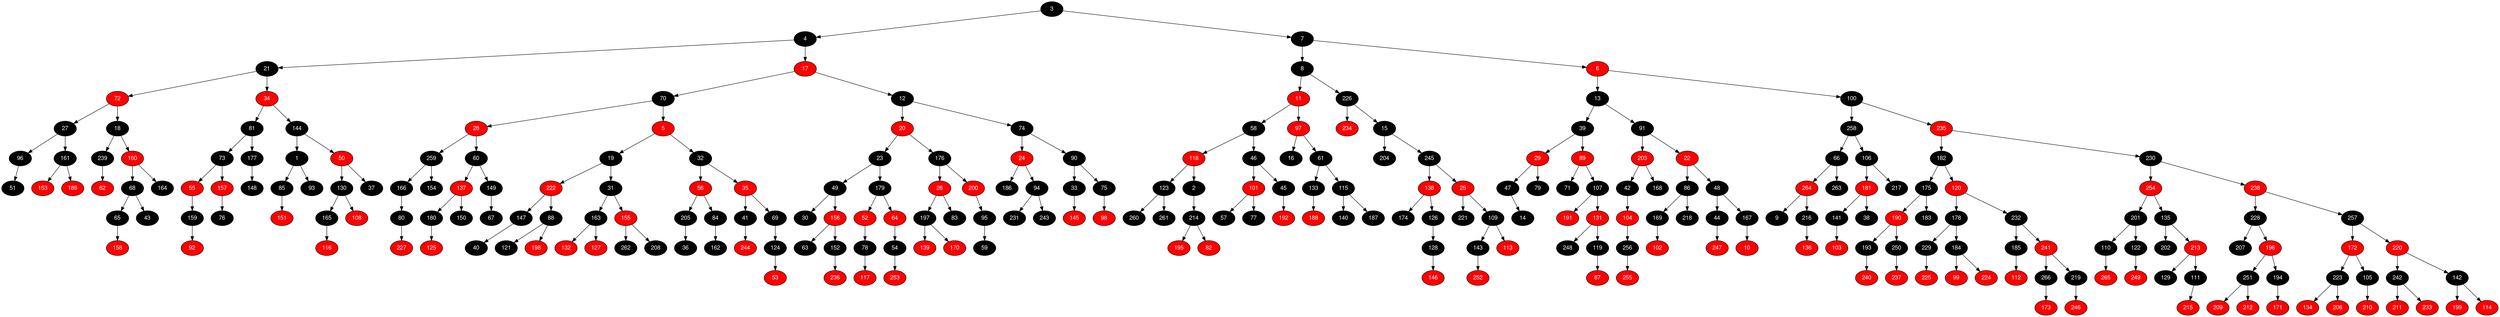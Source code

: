 digraph RB_Teste {
	node [fontname="Helvetica,Arial,sans-serif" style="filled"]
	edge [fontname="Helvetica,Arial,sans-serif" color="black"]

	{
		node [fillcolor=" black" fontcolor=" white"] 3 
		node [fillcolor=" black" fontcolor=" white"] 4 
		node [fillcolor=" black" fontcolor=" white"] 21 
		node [fillcolor=" red" fontcolor=" white"] 72 
		node [fillcolor=" black" fontcolor=" white"] 27 
		node [fillcolor=" black" fontcolor=" white"] 96 
		node [fillcolor=" black" fontcolor=" white"] 51 
		node [fillcolor=" black" fontcolor=" white"] 161 
		node [fillcolor=" red" fontcolor=" white"] 153 
		node [fillcolor=" red" fontcolor=" white"] 189 
		node [fillcolor=" black" fontcolor=" white"] 18 
		node [fillcolor=" black" fontcolor=" white"] 239 
		node [fillcolor=" red" fontcolor=" white"] 62 
		node [fillcolor=" red" fontcolor=" white"] 160 
		node [fillcolor=" black" fontcolor=" white"] 68 
		node [fillcolor=" black" fontcolor=" white"] 65 
		node [fillcolor=" red" fontcolor=" white"] 158 
		node [fillcolor=" black" fontcolor=" white"] 43 
		node [fillcolor=" black" fontcolor=" white"] 164 
		node [fillcolor=" red" fontcolor=" white"] 34 
		node [fillcolor=" black" fontcolor=" white"] 81 
		node [fillcolor=" black" fontcolor=" white"] 73 
		node [fillcolor=" red" fontcolor=" white"] 55 
		node [fillcolor=" black" fontcolor=" white"] 159 
		node [fillcolor=" red" fontcolor=" white"] 92 
		node [fillcolor=" red" fontcolor=" white"] 157 
		node [fillcolor=" black" fontcolor=" white"] 76 
		node [fillcolor=" black" fontcolor=" white"] 177 
		node [fillcolor=" black" fontcolor=" white"] 148 
		node [fillcolor=" black" fontcolor=" white"] 144 
		node [fillcolor=" black" fontcolor=" white"] 1 
		node [fillcolor=" black" fontcolor=" white"] 85 
		node [fillcolor=" red" fontcolor=" white"] 151 
		node [fillcolor=" black" fontcolor=" white"] 93 
		node [fillcolor=" red" fontcolor=" white"] 50 
		node [fillcolor=" black" fontcolor=" white"] 130 
		node [fillcolor=" black" fontcolor=" white"] 165 
		node [fillcolor=" red" fontcolor=" white"] 116 
		node [fillcolor=" red" fontcolor=" white"] 108 
		node [fillcolor=" black" fontcolor=" white"] 37 
		node [fillcolor=" red" fontcolor=" white"] 17 
		node [fillcolor=" black" fontcolor=" white"] 70 
		node [fillcolor=" red" fontcolor=" white"] 28 
		node [fillcolor=" black" fontcolor=" white"] 259 
		node [fillcolor=" black" fontcolor=" white"] 166 
		node [fillcolor=" black" fontcolor=" white"] 80 
		node [fillcolor=" red" fontcolor=" white"] 227 
		node [fillcolor=" black" fontcolor=" white"] 154 
		node [fillcolor=" black" fontcolor=" white"] 60 
		node [fillcolor=" red" fontcolor=" white"] 137 
		node [fillcolor=" black" fontcolor=" white"] 180 
		node [fillcolor=" red" fontcolor=" white"] 125 
		node [fillcolor=" black" fontcolor=" white"] 150 
		node [fillcolor=" black" fontcolor=" white"] 149 
		node [fillcolor=" black" fontcolor=" white"] 67 
		node [fillcolor=" red" fontcolor=" white"] 5 
		node [fillcolor=" black" fontcolor=" white"] 19 
		node [fillcolor=" red" fontcolor=" white"] 222 
		node [fillcolor=" black" fontcolor=" white"] 147 
		node [fillcolor=" black" fontcolor=" white"] 40 
		node [fillcolor=" black" fontcolor=" white"] 88 
		node [fillcolor=" black" fontcolor=" white"] 121 
		node [fillcolor=" red" fontcolor=" white"] 198 
		node [fillcolor=" black" fontcolor=" white"] 31 
		node [fillcolor=" black" fontcolor=" white"] 163 
		node [fillcolor=" red" fontcolor=" white"] 132 
		node [fillcolor=" red" fontcolor=" white"] 127 
		node [fillcolor=" red" fontcolor=" white"] 155 
		node [fillcolor=" black" fontcolor=" white"] 262 
		node [fillcolor=" black" fontcolor=" white"] 208 
		node [fillcolor=" black" fontcolor=" white"] 32 
		node [fillcolor=" red" fontcolor=" white"] 56 
		node [fillcolor=" black" fontcolor=" white"] 205 
		node [fillcolor=" black" fontcolor=" white"] 36 
		node [fillcolor=" black" fontcolor=" white"] 84 
		node [fillcolor=" black" fontcolor=" white"] 162 
		node [fillcolor=" red" fontcolor=" white"] 35 
		node [fillcolor=" black" fontcolor=" white"] 41 
		node [fillcolor=" red" fontcolor=" white"] 244 
		node [fillcolor=" black" fontcolor=" white"] 69 
		node [fillcolor=" black" fontcolor=" white"] 124 
		node [fillcolor=" red" fontcolor=" white"] 53 
		node [fillcolor=" black" fontcolor=" white"] 12 
		node [fillcolor=" red" fontcolor=" white"] 20 
		node [fillcolor=" black" fontcolor=" white"] 23 
		node [fillcolor=" black" fontcolor=" white"] 49 
		node [fillcolor=" black" fontcolor=" white"] 30 
		node [fillcolor=" red" fontcolor=" white"] 156 
		node [fillcolor=" black" fontcolor=" white"] 63 
		node [fillcolor=" black" fontcolor=" white"] 152 
		node [fillcolor=" red" fontcolor=" white"] 236 
		node [fillcolor=" black" fontcolor=" white"] 179 
		node [fillcolor=" red" fontcolor=" white"] 52 
		node [fillcolor=" black" fontcolor=" white"] 78 
		node [fillcolor=" red" fontcolor=" white"] 117 
		node [fillcolor=" red" fontcolor=" white"] 64 
		node [fillcolor=" black" fontcolor=" white"] 54 
		node [fillcolor=" red" fontcolor=" white"] 253 
		node [fillcolor=" black" fontcolor=" white"] 176 
		node [fillcolor=" red" fontcolor=" white"] 26 
		node [fillcolor=" black" fontcolor=" white"] 197 
		node [fillcolor=" red" fontcolor=" white"] 139 
		node [fillcolor=" red" fontcolor=" white"] 170 
		node [fillcolor=" black" fontcolor=" white"] 83 
		node [fillcolor=" red" fontcolor=" white"] 200 
		node [fillcolor=" black" fontcolor=" white"] 95 
		node [fillcolor=" black" fontcolor=" white"] 59 
		node [fillcolor=" black" fontcolor=" white"] 74 
		node [fillcolor=" red" fontcolor=" white"] 24 
		node [fillcolor=" black" fontcolor=" white"] 186 
		node [fillcolor=" black" fontcolor=" white"] 94 
		node [fillcolor=" black" fontcolor=" white"] 231 
		node [fillcolor=" black" fontcolor=" white"] 243 
		node [fillcolor=" black" fontcolor=" white"] 90 
		node [fillcolor=" black" fontcolor=" white"] 33 
		node [fillcolor=" red" fontcolor=" white"] 145 
		node [fillcolor=" black" fontcolor=" white"] 75 
		node [fillcolor=" red" fontcolor=" white"] 98 
		node [fillcolor=" black" fontcolor=" white"] 7 
		node [fillcolor=" black" fontcolor=" white"] 8 
		node [fillcolor=" red" fontcolor=" white"] 11 
		node [fillcolor=" black" fontcolor=" white"] 58 
		node [fillcolor=" red" fontcolor=" white"] 118 
		node [fillcolor=" black" fontcolor=" white"] 123 
		node [fillcolor=" black" fontcolor=" white"] 260 
		node [fillcolor=" black" fontcolor=" white"] 261 
		node [fillcolor=" black" fontcolor=" white"] 2 
		node [fillcolor=" black" fontcolor=" white"] 214 
		node [fillcolor=" red" fontcolor=" white"] 195 
		node [fillcolor=" red" fontcolor=" white"] 82 
		node [fillcolor=" black" fontcolor=" white"] 46 
		node [fillcolor=" red" fontcolor=" white"] 101 
		node [fillcolor=" black" fontcolor=" white"] 57 
		node [fillcolor=" black" fontcolor=" white"] 77 
		node [fillcolor=" black" fontcolor=" white"] 45 
		node [fillcolor=" red" fontcolor=" white"] 192 
		node [fillcolor=" red" fontcolor=" white"] 97 
		node [fillcolor=" black" fontcolor=" white"] 16 
		node [fillcolor=" black" fontcolor=" white"] 61 
		node [fillcolor=" black" fontcolor=" white"] 133 
		node [fillcolor=" red" fontcolor=" white"] 188 
		node [fillcolor=" black" fontcolor=" white"] 115 
		node [fillcolor=" black" fontcolor=" white"] 140 
		node [fillcolor=" black" fontcolor=" white"] 187 
		node [fillcolor=" black" fontcolor=" white"] 226 
		node [fillcolor=" red" fontcolor=" white"] 234 
		node [fillcolor=" black" fontcolor=" white"] 15 
		node [fillcolor=" black" fontcolor=" white"] 204 
		node [fillcolor=" black" fontcolor=" white"] 245 
		node [fillcolor=" red" fontcolor=" white"] 138 
		node [fillcolor=" black" fontcolor=" white"] 174 
		node [fillcolor=" black" fontcolor=" white"] 126 
		node [fillcolor=" black" fontcolor=" white"] 128 
		node [fillcolor=" red" fontcolor=" white"] 146 
		node [fillcolor=" red" fontcolor=" white"] 25 
		node [fillcolor=" black" fontcolor=" white"] 221 
		node [fillcolor=" black" fontcolor=" white"] 109 
		node [fillcolor=" black" fontcolor=" white"] 143 
		node [fillcolor=" red" fontcolor=" white"] 252 
		node [fillcolor=" red" fontcolor=" white"] 113 
		node [fillcolor=" red" fontcolor=" white"] 6 
		node [fillcolor=" black" fontcolor=" white"] 13 
		node [fillcolor=" black" fontcolor=" white"] 39 
		node [fillcolor=" red" fontcolor=" white"] 29 
		node [fillcolor=" black" fontcolor=" white"] 47 
		node [fillcolor=" black" fontcolor=" white"] 14 
		node [fillcolor=" black" fontcolor=" white"] 79 
		node [fillcolor=" red" fontcolor=" white"] 89 
		node [fillcolor=" black" fontcolor=" white"] 71 
		node [fillcolor=" black" fontcolor=" white"] 107 
		node [fillcolor=" red" fontcolor=" white"] 191 
		node [fillcolor=" red" fontcolor=" white"] 131 
		node [fillcolor=" black" fontcolor=" white"] 248 
		node [fillcolor=" black" fontcolor=" white"] 119 
		node [fillcolor=" red" fontcolor=" white"] 87 
		node [fillcolor=" black" fontcolor=" white"] 91 
		node [fillcolor=" red" fontcolor=" white"] 203 
		node [fillcolor=" black" fontcolor=" white"] 42 
		node [fillcolor=" red" fontcolor=" white"] 104 
		node [fillcolor=" black" fontcolor=" white"] 256 
		node [fillcolor=" red" fontcolor=" white"] 255 
		node [fillcolor=" black" fontcolor=" white"] 168 
		node [fillcolor=" red" fontcolor=" white"] 22 
		node [fillcolor=" black" fontcolor=" white"] 86 
		node [fillcolor=" black" fontcolor=" white"] 169 
		node [fillcolor=" red" fontcolor=" white"] 102 
		node [fillcolor=" black" fontcolor=" white"] 218 
		node [fillcolor=" black" fontcolor=" white"] 48 
		node [fillcolor=" black" fontcolor=" white"] 44 
		node [fillcolor=" red" fontcolor=" white"] 247 
		node [fillcolor=" black" fontcolor=" white"] 167 
		node [fillcolor=" red" fontcolor=" white"] 10 
		node [fillcolor=" black" fontcolor=" white"] 100 
		node [fillcolor=" black" fontcolor=" white"] 258 
		node [fillcolor=" black" fontcolor=" white"] 66 
		node [fillcolor=" red" fontcolor=" white"] 264 
		node [fillcolor=" black" fontcolor=" white"] 9 
		node [fillcolor=" black" fontcolor=" white"] 216 
		node [fillcolor=" red" fontcolor=" white"] 136 
		node [fillcolor=" black" fontcolor=" white"] 263 
		node [fillcolor=" black" fontcolor=" white"] 106 
		node [fillcolor=" red" fontcolor=" white"] 181 
		node [fillcolor=" black" fontcolor=" white"] 141 
		node [fillcolor=" red" fontcolor=" white"] 103 
		node [fillcolor=" black" fontcolor=" white"] 38 
		node [fillcolor=" black" fontcolor=" white"] 217 
		node [fillcolor=" red" fontcolor=" white"] 235 
		node [fillcolor=" black" fontcolor=" white"] 182 
		node [fillcolor=" black" fontcolor=" white"] 175 
		node [fillcolor=" red" fontcolor=" white"] 190 
		node [fillcolor=" black" fontcolor=" white"] 193 
		node [fillcolor=" red" fontcolor=" white"] 240 
		node [fillcolor=" black" fontcolor=" white"] 250 
		node [fillcolor=" red" fontcolor=" white"] 237 
		node [fillcolor=" black" fontcolor=" white"] 183 
		node [fillcolor=" red" fontcolor=" white"] 120 
		node [fillcolor=" black" fontcolor=" white"] 178 
		node [fillcolor=" black" fontcolor=" white"] 229 
		node [fillcolor=" red" fontcolor=" white"] 225 
		node [fillcolor=" black" fontcolor=" white"] 184 
		node [fillcolor=" red" fontcolor=" white"] 99 
		node [fillcolor=" red" fontcolor=" white"] 224 
		node [fillcolor=" black" fontcolor=" white"] 232 
		node [fillcolor=" black" fontcolor=" white"] 185 
		node [fillcolor=" red" fontcolor=" white"] 112 
		node [fillcolor=" red" fontcolor=" white"] 241 
		node [fillcolor=" black" fontcolor=" white"] 266 
		node [fillcolor=" red" fontcolor=" white"] 173 
		node [fillcolor=" black" fontcolor=" white"] 219 
		node [fillcolor=" red" fontcolor=" white"] 246 
		node [fillcolor=" black" fontcolor=" white"] 230 
		node [fillcolor=" red" fontcolor=" white"] 254 
		node [fillcolor=" black" fontcolor=" white"] 201 
		node [fillcolor=" black" fontcolor=" white"] 110 
		node [fillcolor=" red" fontcolor=" white"] 265 
		node [fillcolor=" black" fontcolor=" white"] 122 
		node [fillcolor=" red" fontcolor=" white"] 249 
		node [fillcolor=" black" fontcolor=" white"] 135 
		node [fillcolor=" black" fontcolor=" white"] 202 
		node [fillcolor=" red" fontcolor=" white"] 213 
		node [fillcolor=" black" fontcolor=" white"] 129 
		node [fillcolor=" black" fontcolor=" white"] 111 
		node [fillcolor=" red" fontcolor=" white"] 215 
		node [fillcolor=" red" fontcolor=" white"] 238 
		node [fillcolor=" black" fontcolor=" white"] 228 
		node [fillcolor=" black" fontcolor=" white"] 207 
		node [fillcolor=" red" fontcolor=" white"] 196 
		node [fillcolor=" black" fontcolor=" white"] 251 
		node [fillcolor=" red" fontcolor=" white"] 209 
		node [fillcolor=" red" fontcolor=" white"] 212 
		node [fillcolor=" black" fontcolor=" white"] 194 
		node [fillcolor=" red" fontcolor=" white"] 171 
		node [fillcolor=" black" fontcolor=" white"] 257 
		node [fillcolor=" red" fontcolor=" white"] 172 
		node [fillcolor=" black" fontcolor=" white"] 223 
		node [fillcolor=" red" fontcolor=" white"] 134 
		node [fillcolor=" red" fontcolor=" white"] 206 
		node [fillcolor=" black" fontcolor=" white"] 105 
		node [fillcolor=" red" fontcolor=" white"] 210 
		node [fillcolor=" red" fontcolor=" white"] 220 
		node [fillcolor=" black" fontcolor=" white"] 242 
		node [fillcolor=" red" fontcolor=" white"] 211 
		node [fillcolor=" red" fontcolor=" white"] 233 
		node [fillcolor=" black" fontcolor=" white"] 142 
		node [fillcolor=" red" fontcolor=" white"] 199 
		node [fillcolor=" red" fontcolor=" white"] 114 
	}

	3 -> 4 
	3 -> 7 
	4 -> 21 
	4 -> 17 
	21 -> 72 
	21 -> 34 
	72 -> 27 
	72 -> 18 
	27 -> 96 
	27 -> 161 
	96 -> 51 
	161 -> 153 
	161 -> 189 
	18 -> 239 
	18 -> 160 
	239 -> 62 
	160 -> 68 
	160 -> 164 
	68 -> 65 
	68 -> 43 
	65 -> 158 
	34 -> 81 
	34 -> 144 
	81 -> 73 
	81 -> 177 
	73 -> 55 
	73 -> 157 
	55 -> 159 
	159 -> 92 
	157 -> 76 
	177 -> 148 
	144 -> 1 
	144 -> 50 
	1 -> 85 
	1 -> 93 
	85 -> 151 
	50 -> 130 
	50 -> 37 
	130 -> 165 
	130 -> 108 
	165 -> 116 
	17 -> 70 
	17 -> 12 
	70 -> 28 
	70 -> 5 
	28 -> 259 
	28 -> 60 
	259 -> 166 
	259 -> 154 
	166 -> 80 
	80 -> 227 
	60 -> 137 
	60 -> 149 
	137 -> 180 
	137 -> 150 
	180 -> 125 
	149 -> 67 
	5 -> 19 
	5 -> 32 
	19 -> 222 
	19 -> 31 
	222 -> 147 
	222 -> 88 
	147 -> 40 
	88 -> 121 
	88 -> 198 
	31 -> 163 
	31 -> 155 
	163 -> 132 
	163 -> 127 
	155 -> 262 
	155 -> 208 
	32 -> 56 
	32 -> 35 
	56 -> 205 
	56 -> 84 
	205 -> 36 
	84 -> 162 
	35 -> 41 
	35 -> 69 
	41 -> 244 
	69 -> 124 
	124 -> 53 
	12 -> 20 
	12 -> 74 
	20 -> 23 
	20 -> 176 
	23 -> 49 
	23 -> 179 
	49 -> 30 
	49 -> 156 
	156 -> 63 
	156 -> 152 
	152 -> 236 
	179 -> 52 
	179 -> 64 
	52 -> 78 
	78 -> 117 
	64 -> 54 
	54 -> 253 
	176 -> 26 
	176 -> 200 
	26 -> 197 
	26 -> 83 
	197 -> 139 
	197 -> 170 
	200 -> 95 
	95 -> 59 
	74 -> 24 
	74 -> 90 
	24 -> 186 
	24 -> 94 
	94 -> 231 
	94 -> 243 
	90 -> 33 
	90 -> 75 
	33 -> 145 
	75 -> 98 
	7 -> 8 
	7 -> 6 
	8 -> 11 
	8 -> 226 
	11 -> 58 
	11 -> 97 
	58 -> 118 
	58 -> 46 
	118 -> 123 
	118 -> 2 
	123 -> 260 
	123 -> 261 
	2 -> 214 
	214 -> 195 
	214 -> 82 
	46 -> 101 
	46 -> 45 
	101 -> 57 
	101 -> 77 
	45 -> 192 
	97 -> 16 
	97 -> 61 
	61 -> 133 
	61 -> 115 
	133 -> 188 
	115 -> 140 
	115 -> 187 
	226 -> 234 
	226 -> 15 
	15 -> 204 
	15 -> 245 
	245 -> 138 
	245 -> 25 
	138 -> 174 
	138 -> 126 
	126 -> 128 
	128 -> 146 
	25 -> 221 
	25 -> 109 
	109 -> 143 
	109 -> 113 
	143 -> 252 
	6 -> 13 
	6 -> 100 
	13 -> 39 
	13 -> 91 
	39 -> 29 
	39 -> 89 
	29 -> 47 
	29 -> 79 
	47 -> 14 
	89 -> 71 
	89 -> 107 
	107 -> 191 
	107 -> 131 
	131 -> 248 
	131 -> 119 
	119 -> 87 
	91 -> 203 
	91 -> 22 
	203 -> 42 
	203 -> 168 
	42 -> 104 
	104 -> 256 
	256 -> 255 
	22 -> 86 
	22 -> 48 
	86 -> 169 
	86 -> 218 
	169 -> 102 
	48 -> 44 
	48 -> 167 
	44 -> 247 
	167 -> 10 
	100 -> 258 
	100 -> 235 
	258 -> 66 
	258 -> 106 
	66 -> 264 
	66 -> 263 
	264 -> 9 
	264 -> 216 
	216 -> 136 
	106 -> 181 
	106 -> 217 
	181 -> 141 
	181 -> 38 
	141 -> 103 
	235 -> 182 
	235 -> 230 
	182 -> 175 
	182 -> 120 
	175 -> 190 
	175 -> 183 
	190 -> 193 
	190 -> 250 
	193 -> 240 
	250 -> 237 
	120 -> 178 
	120 -> 232 
	178 -> 229 
	178 -> 184 
	229 -> 225 
	184 -> 99 
	184 -> 224 
	232 -> 185 
	232 -> 241 
	185 -> 112 
	241 -> 266 
	241 -> 219 
	266 -> 173 
	219 -> 246 
	230 -> 254 
	230 -> 238 
	254 -> 201 
	254 -> 135 
	201 -> 110 
	201 -> 122 
	110 -> 265 
	122 -> 249 
	135 -> 202 
	135 -> 213 
	213 -> 129 
	213 -> 111 
	111 -> 215 
	238 -> 228 
	238 -> 257 
	228 -> 207 
	228 -> 196 
	196 -> 251 
	196 -> 194 
	251 -> 209 
	251 -> 212 
	194 -> 171 
	257 -> 172 
	257 -> 220 
	172 -> 223 
	172 -> 105 
	223 -> 134 
	223 -> 206 
	105 -> 210 
	220 -> 242 
	220 -> 142 
	242 -> 211 
	242 -> 233 
	142 -> 199 
	142 -> 114 
}
